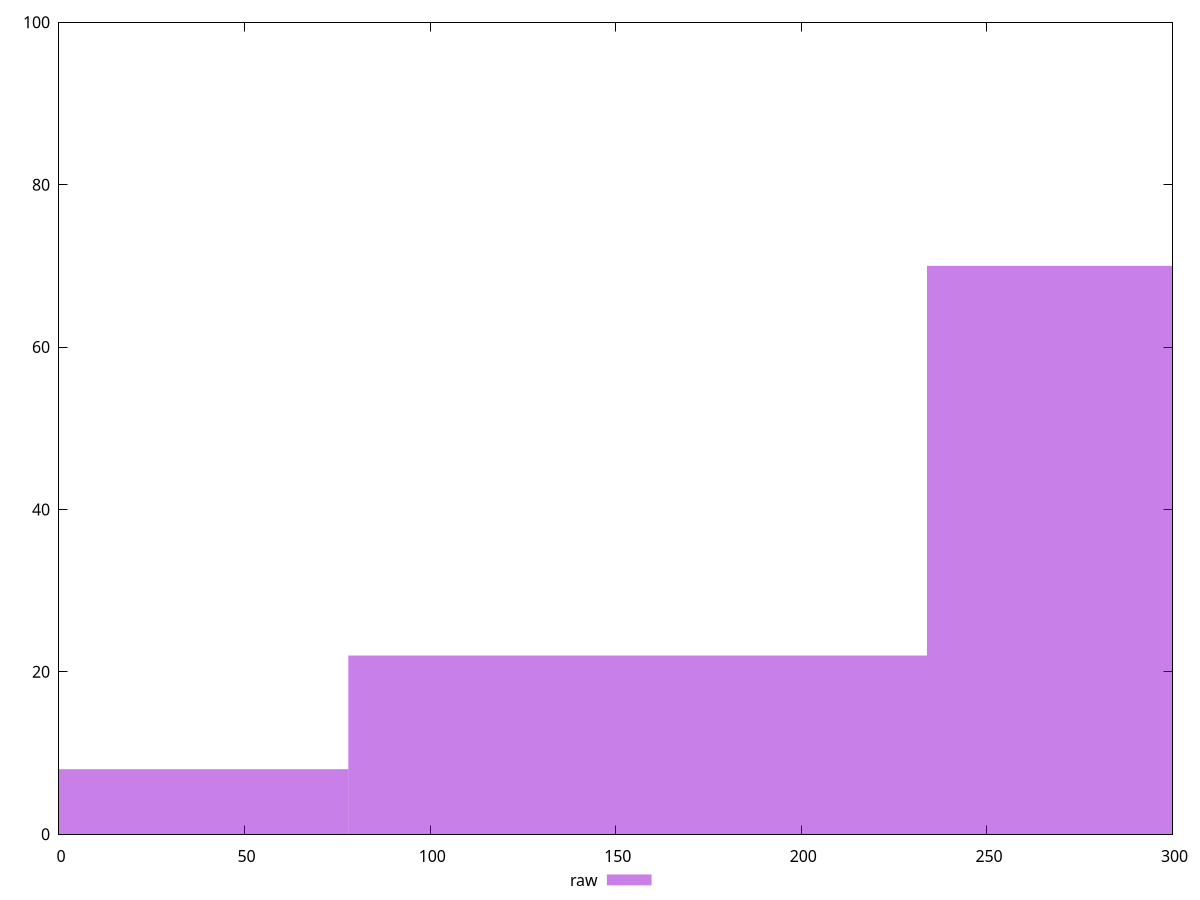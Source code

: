 reset

$raw <<EOF
311.7945107492718 70
155.8972553746359 22
0 8
EOF

set key outside below
set boxwidth 155.8972553746359
set xrange [0:300]
set yrange [0:100]
set trange [0:100]
set style fill transparent solid 0.5 noborder
set terminal svg size 640, 490 enhanced background rgb 'white'
set output "reprap/uses-optimized-images/samples/pages/raw/histogram.svg"

plot $raw title "raw" with boxes

reset
